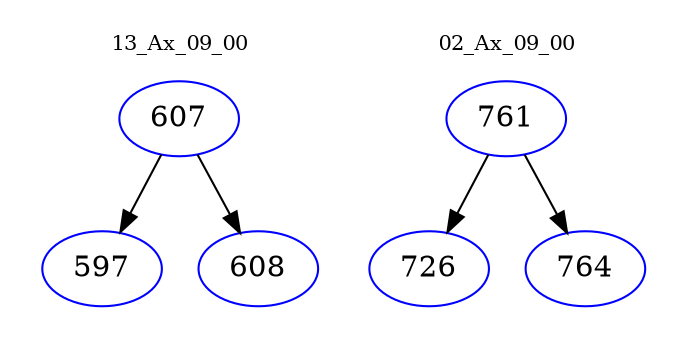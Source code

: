 digraph{
subgraph cluster_0 {
color = white
label = "13_Ax_09_00";
fontsize=10;
T0_607 [label="607", color="blue"]
T0_607 -> T0_597 [color="black"]
T0_597 [label="597", color="blue"]
T0_607 -> T0_608 [color="black"]
T0_608 [label="608", color="blue"]
}
subgraph cluster_1 {
color = white
label = "02_Ax_09_00";
fontsize=10;
T1_761 [label="761", color="blue"]
T1_761 -> T1_726 [color="black"]
T1_726 [label="726", color="blue"]
T1_761 -> T1_764 [color="black"]
T1_764 [label="764", color="blue"]
}
}
